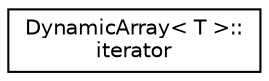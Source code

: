 digraph "Graphical Class Hierarchy"
{
 // LATEX_PDF_SIZE
  edge [fontname="Helvetica",fontsize="10",labelfontname="Helvetica",labelfontsize="10"];
  node [fontname="Helvetica",fontsize="10",shape=record];
  rankdir="LR";
  Node0 [label="DynamicArray\< T \>::\literator",height=0.2,width=0.4,color="black", fillcolor="white", style="filled",URL="$class_dynamic_array_1_1iterator.html",tooltip=" "];
}
